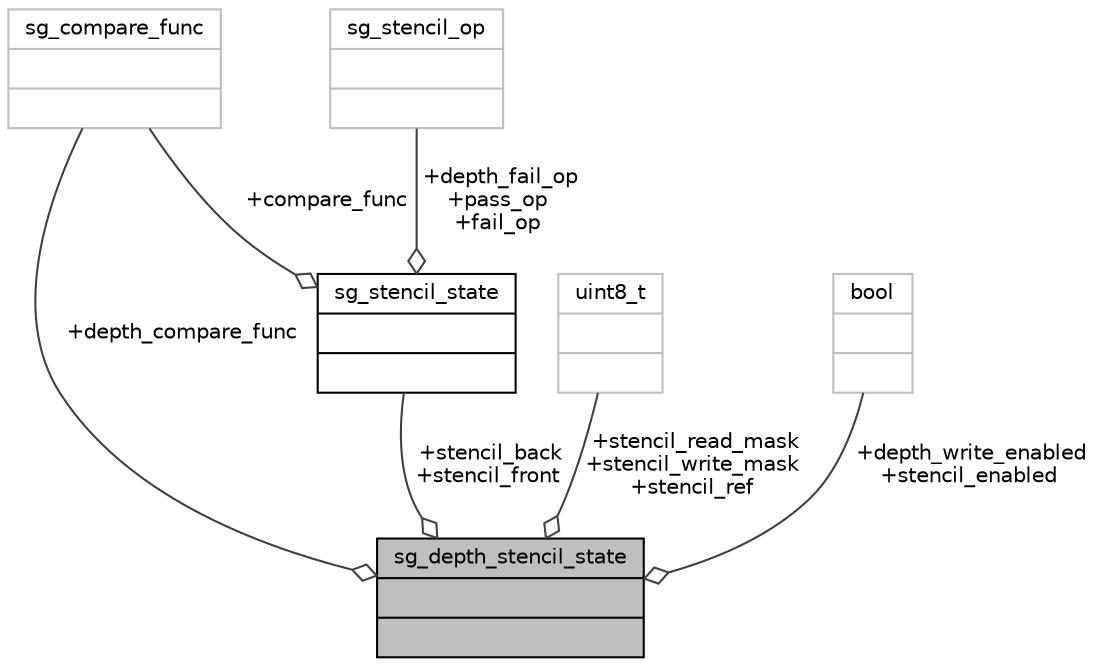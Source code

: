 digraph "sg_depth_stencil_state"
{
 // INTERACTIVE_SVG=YES
  bgcolor="transparent";
  edge [fontname="Helvetica",fontsize="10",labelfontname="Helvetica",labelfontsize="10"];
  node [fontname="Helvetica",fontsize="10",shape=record];
  Node1 [label="{sg_depth_stencil_state\n||}",height=0.2,width=0.4,color="black", fillcolor="grey75", style="filled", fontcolor="black"];
  Node2 -> Node1 [color="grey25",fontsize="10",style="solid",label=" +stencil_back\n+stencil_front" ,arrowhead="odiamond",fontname="Helvetica"];
  Node2 [label="{sg_stencil_state\n||}",height=0.2,width=0.4,color="black",URL="$d6/d2c/structsg__stencil__state.html"];
  Node3 -> Node2 [color="grey25",fontsize="10",style="solid",label=" +compare_func" ,arrowhead="odiamond",fontname="Helvetica"];
  Node3 [label="{sg_compare_func\n||}",height=0.2,width=0.4,color="grey75"];
  Node4 -> Node2 [color="grey25",fontsize="10",style="solid",label=" +depth_fail_op\n+pass_op\n+fail_op" ,arrowhead="odiamond",fontname="Helvetica"];
  Node4 [label="{sg_stencil_op\n||}",height=0.2,width=0.4,color="grey75"];
  Node5 -> Node1 [color="grey25",fontsize="10",style="solid",label=" +stencil_read_mask\n+stencil_write_mask\n+stencil_ref" ,arrowhead="odiamond",fontname="Helvetica"];
  Node5 [label="{uint8_t\n||}",height=0.2,width=0.4,color="grey75"];
  Node3 -> Node1 [color="grey25",fontsize="10",style="solid",label=" +depth_compare_func" ,arrowhead="odiamond",fontname="Helvetica"];
  Node6 -> Node1 [color="grey25",fontsize="10",style="solid",label=" +depth_write_enabled\n+stencil_enabled" ,arrowhead="odiamond",fontname="Helvetica"];
  Node6 [label="{bool\n||}",height=0.2,width=0.4,color="grey75"];
}
